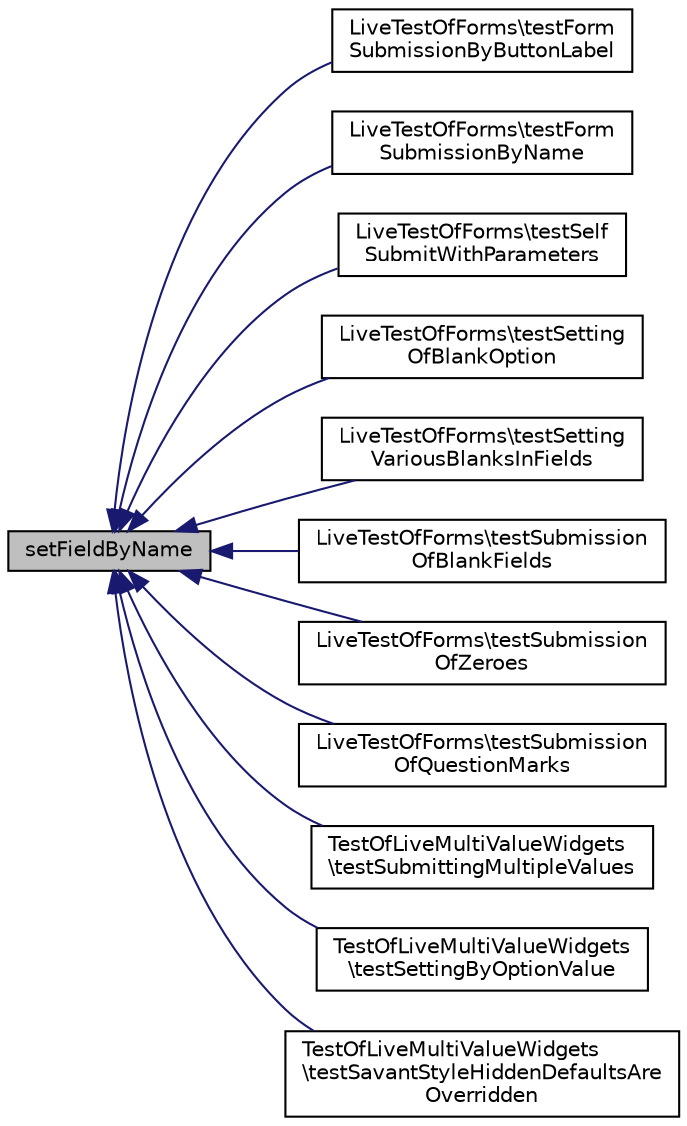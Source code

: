 digraph "setFieldByName"
{
  edge [fontname="Helvetica",fontsize="10",labelfontname="Helvetica",labelfontsize="10"];
  node [fontname="Helvetica",fontsize="10",shape=record];
  rankdir="LR";
  Node1 [label="setFieldByName",height=0.2,width=0.4,color="black", fillcolor="grey75", style="filled" fontcolor="black"];
  Node1 -> Node2 [dir="back",color="midnightblue",fontsize="10",style="solid",fontname="Helvetica"];
  Node2 [label="LiveTestOfForms\\testForm\lSubmissionByButtonLabel",height=0.2,width=0.4,color="black", fillcolor="white", style="filled",URL="$class_live_test_of_forms.html#a63db622c94f30888812d51521ccfb22e"];
  Node1 -> Node3 [dir="back",color="midnightblue",fontsize="10",style="solid",fontname="Helvetica"];
  Node3 [label="LiveTestOfForms\\testForm\lSubmissionByName",height=0.2,width=0.4,color="black", fillcolor="white", style="filled",URL="$class_live_test_of_forms.html#a2732e06e4492aeb6fb9504301fac5e07"];
  Node1 -> Node4 [dir="back",color="midnightblue",fontsize="10",style="solid",fontname="Helvetica"];
  Node4 [label="LiveTestOfForms\\testSelf\lSubmitWithParameters",height=0.2,width=0.4,color="black", fillcolor="white", style="filled",URL="$class_live_test_of_forms.html#a9471353d83543773b7bc14b677d94ac5"];
  Node1 -> Node5 [dir="back",color="midnightblue",fontsize="10",style="solid",fontname="Helvetica"];
  Node5 [label="LiveTestOfForms\\testSetting\lOfBlankOption",height=0.2,width=0.4,color="black", fillcolor="white", style="filled",URL="$class_live_test_of_forms.html#a954fe96f3fa72f9645eca473fd6741e9"];
  Node1 -> Node6 [dir="back",color="midnightblue",fontsize="10",style="solid",fontname="Helvetica"];
  Node6 [label="LiveTestOfForms\\testSetting\lVariousBlanksInFields",height=0.2,width=0.4,color="black", fillcolor="white", style="filled",URL="$class_live_test_of_forms.html#aa36f65f4e29f2c7faaecbc8399a83db3"];
  Node1 -> Node7 [dir="back",color="midnightblue",fontsize="10",style="solid",fontname="Helvetica"];
  Node7 [label="LiveTestOfForms\\testSubmission\lOfBlankFields",height=0.2,width=0.4,color="black", fillcolor="white", style="filled",URL="$class_live_test_of_forms.html#ae30e5580a6c85959fc449e0969c2bc97"];
  Node1 -> Node8 [dir="back",color="midnightblue",fontsize="10",style="solid",fontname="Helvetica"];
  Node8 [label="LiveTestOfForms\\testSubmission\lOfZeroes",height=0.2,width=0.4,color="black", fillcolor="white", style="filled",URL="$class_live_test_of_forms.html#a437e076d1573a47b04971087c8bafb27"];
  Node1 -> Node9 [dir="back",color="midnightblue",fontsize="10",style="solid",fontname="Helvetica"];
  Node9 [label="LiveTestOfForms\\testSubmission\lOfQuestionMarks",height=0.2,width=0.4,color="black", fillcolor="white", style="filled",URL="$class_live_test_of_forms.html#a4ffd8ed9026aff78b2ae0cea86c1284f"];
  Node1 -> Node10 [dir="back",color="midnightblue",fontsize="10",style="solid",fontname="Helvetica"];
  Node10 [label="TestOfLiveMultiValueWidgets\l\\testSubmittingMultipleValues",height=0.2,width=0.4,color="black", fillcolor="white", style="filled",URL="$class_test_of_live_multi_value_widgets.html#a89406206192f5e9c550305a7e514935b"];
  Node1 -> Node11 [dir="back",color="midnightblue",fontsize="10",style="solid",fontname="Helvetica"];
  Node11 [label="TestOfLiveMultiValueWidgets\l\\testSettingByOptionValue",height=0.2,width=0.4,color="black", fillcolor="white", style="filled",URL="$class_test_of_live_multi_value_widgets.html#aa5e92bf17b32b1a76676157986cb8e49"];
  Node1 -> Node12 [dir="back",color="midnightblue",fontsize="10",style="solid",fontname="Helvetica"];
  Node12 [label="TestOfLiveMultiValueWidgets\l\\testSavantStyleHiddenDefaultsAre\lOverridden",height=0.2,width=0.4,color="black", fillcolor="white", style="filled",URL="$class_test_of_live_multi_value_widgets.html#a6c76ac7905e1cd5e068965203048eaef"];
}
